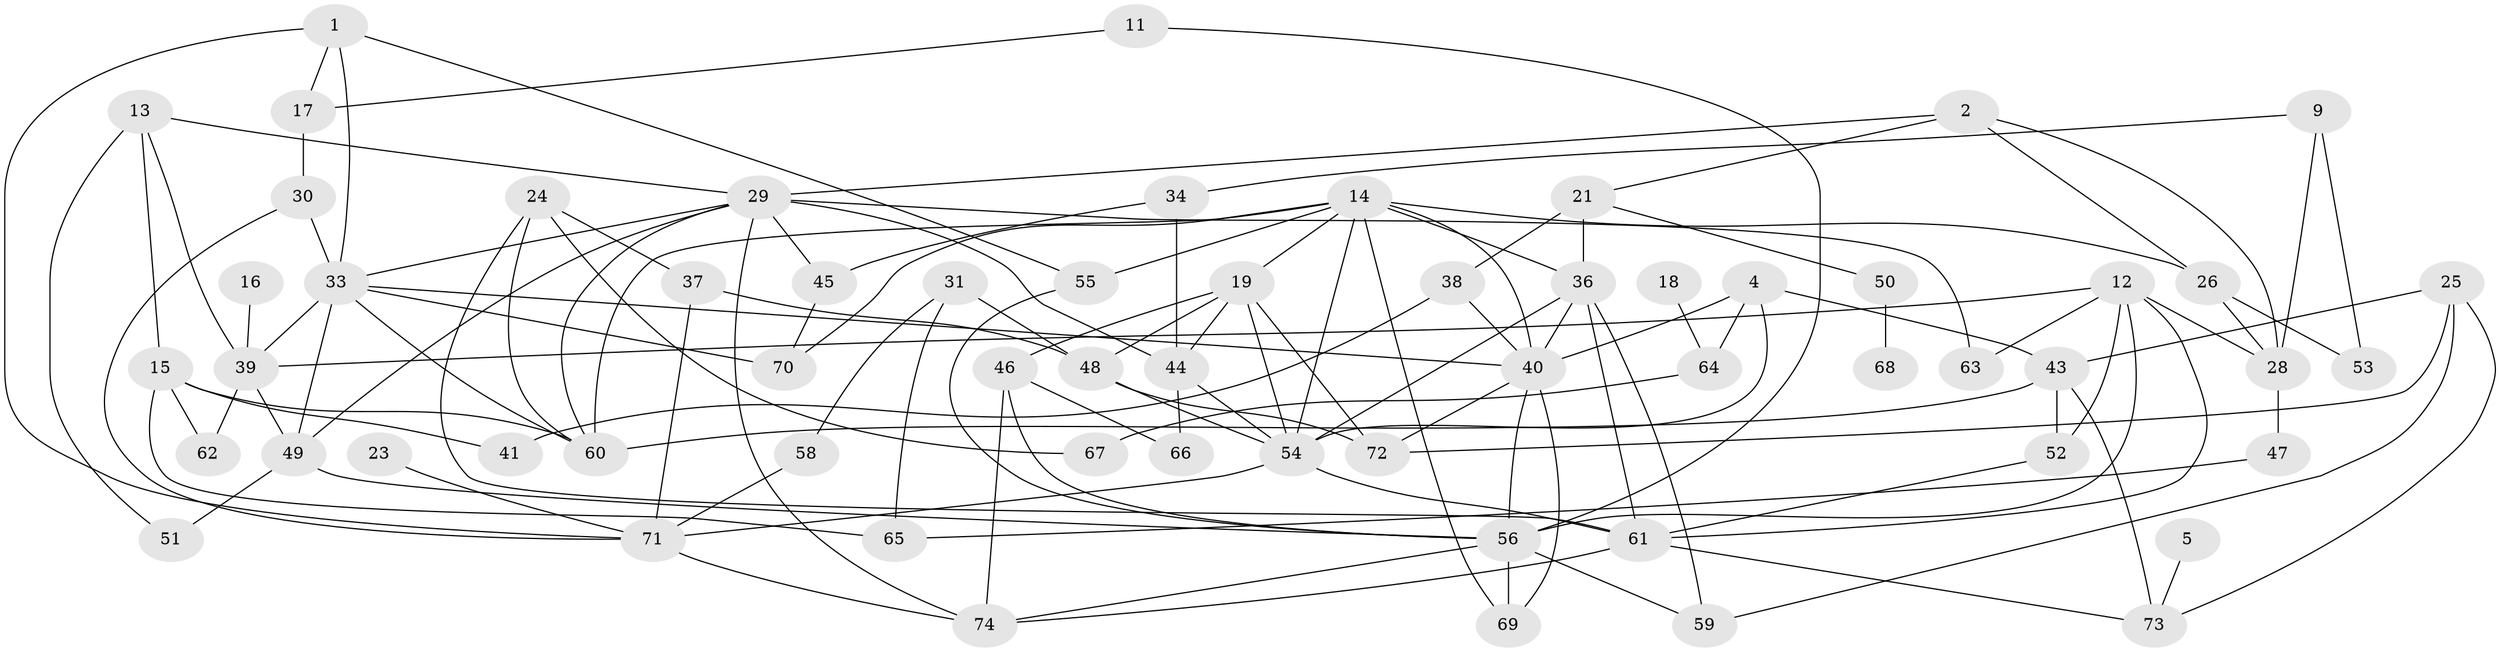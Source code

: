 // original degree distribution, {4: 0.14189189189189189, 1: 0.16216216216216217, 3: 0.20945945945945946, 5: 0.07432432432432433, 0: 0.08108108108108109, 6: 0.08108108108108109, 2: 0.25}
// Generated by graph-tools (version 1.1) at 2025/00/03/09/25 03:00:41]
// undirected, 62 vertices, 123 edges
graph export_dot {
graph [start="1"]
  node [color=gray90,style=filled];
  1;
  2;
  4;
  5;
  9;
  11;
  12;
  13;
  14;
  15;
  16;
  17;
  18;
  19;
  21;
  23;
  24;
  25;
  26;
  28;
  29;
  30;
  31;
  33;
  34;
  36;
  37;
  38;
  39;
  40;
  41;
  43;
  44;
  45;
  46;
  47;
  48;
  49;
  50;
  51;
  52;
  53;
  54;
  55;
  56;
  58;
  59;
  60;
  61;
  62;
  63;
  64;
  65;
  66;
  67;
  68;
  69;
  70;
  71;
  72;
  73;
  74;
  1 -- 17 [weight=1.0];
  1 -- 33 [weight=1.0];
  1 -- 55 [weight=1.0];
  1 -- 71 [weight=1.0];
  2 -- 21 [weight=1.0];
  2 -- 26 [weight=1.0];
  2 -- 28 [weight=1.0];
  2 -- 29 [weight=1.0];
  4 -- 40 [weight=1.0];
  4 -- 43 [weight=1.0];
  4 -- 54 [weight=1.0];
  4 -- 64 [weight=1.0];
  5 -- 73 [weight=1.0];
  9 -- 28 [weight=1.0];
  9 -- 34 [weight=1.0];
  9 -- 53 [weight=1.0];
  11 -- 17 [weight=1.0];
  11 -- 56 [weight=1.0];
  12 -- 28 [weight=1.0];
  12 -- 39 [weight=1.0];
  12 -- 52 [weight=1.0];
  12 -- 56 [weight=1.0];
  12 -- 61 [weight=1.0];
  12 -- 63 [weight=1.0];
  13 -- 15 [weight=1.0];
  13 -- 29 [weight=1.0];
  13 -- 39 [weight=1.0];
  13 -- 51 [weight=1.0];
  14 -- 19 [weight=1.0];
  14 -- 26 [weight=1.0];
  14 -- 36 [weight=2.0];
  14 -- 40 [weight=1.0];
  14 -- 54 [weight=1.0];
  14 -- 55 [weight=1.0];
  14 -- 60 [weight=1.0];
  14 -- 69 [weight=1.0];
  14 -- 70 [weight=1.0];
  15 -- 41 [weight=1.0];
  15 -- 60 [weight=1.0];
  15 -- 62 [weight=1.0];
  15 -- 65 [weight=1.0];
  16 -- 39 [weight=1.0];
  17 -- 30 [weight=1.0];
  18 -- 64 [weight=1.0];
  19 -- 44 [weight=1.0];
  19 -- 46 [weight=1.0];
  19 -- 48 [weight=1.0];
  19 -- 54 [weight=1.0];
  19 -- 72 [weight=1.0];
  21 -- 36 [weight=3.0];
  21 -- 38 [weight=1.0];
  21 -- 50 [weight=1.0];
  23 -- 71 [weight=1.0];
  24 -- 37 [weight=1.0];
  24 -- 60 [weight=1.0];
  24 -- 61 [weight=1.0];
  24 -- 67 [weight=1.0];
  25 -- 43 [weight=1.0];
  25 -- 59 [weight=1.0];
  25 -- 72 [weight=1.0];
  25 -- 73 [weight=1.0];
  26 -- 28 [weight=1.0];
  26 -- 53 [weight=1.0];
  28 -- 47 [weight=1.0];
  29 -- 33 [weight=1.0];
  29 -- 44 [weight=1.0];
  29 -- 45 [weight=1.0];
  29 -- 49 [weight=1.0];
  29 -- 60 [weight=1.0];
  29 -- 63 [weight=1.0];
  29 -- 74 [weight=1.0];
  30 -- 33 [weight=1.0];
  30 -- 71 [weight=1.0];
  31 -- 48 [weight=1.0];
  31 -- 58 [weight=1.0];
  31 -- 65 [weight=1.0];
  33 -- 39 [weight=1.0];
  33 -- 40 [weight=1.0];
  33 -- 49 [weight=1.0];
  33 -- 60 [weight=1.0];
  33 -- 70 [weight=1.0];
  34 -- 44 [weight=1.0];
  34 -- 45 [weight=1.0];
  36 -- 40 [weight=1.0];
  36 -- 54 [weight=2.0];
  36 -- 59 [weight=1.0];
  36 -- 61 [weight=1.0];
  37 -- 48 [weight=1.0];
  37 -- 71 [weight=1.0];
  38 -- 40 [weight=1.0];
  38 -- 41 [weight=1.0];
  39 -- 49 [weight=1.0];
  39 -- 62 [weight=1.0];
  40 -- 56 [weight=1.0];
  40 -- 69 [weight=1.0];
  40 -- 72 [weight=1.0];
  43 -- 52 [weight=1.0];
  43 -- 60 [weight=1.0];
  43 -- 73 [weight=1.0];
  44 -- 54 [weight=1.0];
  44 -- 66 [weight=1.0];
  45 -- 70 [weight=1.0];
  46 -- 56 [weight=1.0];
  46 -- 66 [weight=1.0];
  46 -- 74 [weight=1.0];
  47 -- 65 [weight=1.0];
  48 -- 54 [weight=1.0];
  48 -- 72 [weight=1.0];
  49 -- 51 [weight=1.0];
  49 -- 56 [weight=1.0];
  50 -- 68 [weight=1.0];
  52 -- 61 [weight=1.0];
  54 -- 61 [weight=1.0];
  54 -- 71 [weight=1.0];
  55 -- 56 [weight=1.0];
  56 -- 59 [weight=1.0];
  56 -- 69 [weight=1.0];
  56 -- 74 [weight=1.0];
  58 -- 71 [weight=1.0];
  61 -- 73 [weight=1.0];
  61 -- 74 [weight=1.0];
  64 -- 67 [weight=1.0];
  71 -- 74 [weight=1.0];
}
